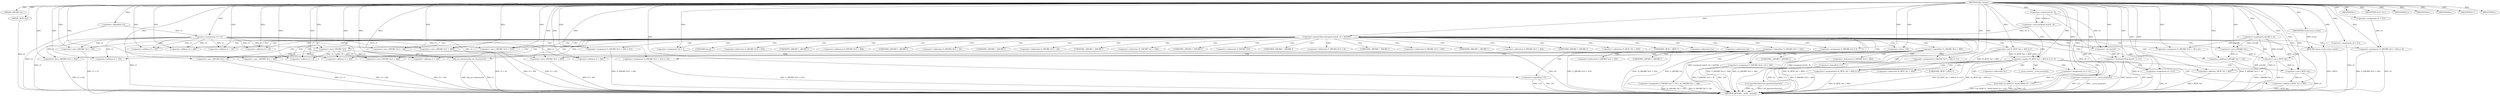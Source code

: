 digraph tftp_connect {  
"1000113" [label = "(METHOD,tftp_connect)" ]
"1000310" [label = "(METHOD_RETURN,__int64 __fastcall)" ]
"1000114" [label = "(PARAM,_QWORD *a1)" ]
"1000115" [label = "(PARAM,_BYTE *a2)" ]
"1000129" [label = "(<operator>.assignment,a1[148] = v4)" ]
"1000135" [label = "(<operator>.logicalNot,!v4)" ]
"1000137" [label = "(IDENTIFIER,L,)" ]
"1000138" [label = "(<operator>.assignment,v5 = v4)" ]
"1000142" [label = "(IDENTIFIER,v6,if ( v6 ))" ]
"1000144" [label = "(IDENTIFIER,L,)" ]
"1000146" [label = "(<operator>.greaterThan,(unsigned int)(v6 - 8) > 0xFFB0)" ]
"1000147" [label = "(<operator>.cast,(unsigned int)(v6 - 8))" ]
"1000149" [label = "(<operator>.subtraction,v6 - 8)" ]
"1000153" [label = "(RETURN,return result;,return result;)" ]
"1000154" [label = "(IDENTIFIER,result,return result;)" ]
"1000156" [label = "(<operator>.lessEqualsThan,(int)v6 <= 511)" ]
"1000157" [label = "(<operator>.cast,(int)v6)" ]
"1000161" [label = "(<operator>.assignment,v9 = 512)" ]
"1000167" [label = "(<operator>.assignment,v8 = 512)" ]
"1000170" [label = "(<operator>.assignment,v9 = 512)" ]
"1000174" [label = "(<operator>.logicalNot,!*(_QWORD *)(v5 + 352))" ]
"1000176" [label = "(<operator>.cast,(_QWORD *)(v5 + 352))" ]
"1000178" [label = "(<operator>.addition,v5 + 352)" ]
"1000182" [label = "(<operator>.assignment,*(_QWORD *)(v5 + 352) = v10)" ]
"1000184" [label = "(<operator>.cast,(_QWORD *)(v5 + 352))" ]
"1000186" [label = "(<operator>.addition,v5 + 352)" ]
"1000191" [label = "(<operator>.logicalNot,!v10)" ]
"1000193" [label = "(IDENTIFIER,L,)" ]
"1000195" [label = "(<operator>.logicalNot,!*(_QWORD *)(v5 + 360))" ]
"1000197" [label = "(<operator>.cast,(_QWORD *)(v5 + 360))" ]
"1000199" [label = "(<operator>.addition,v5 + 360)" ]
"1000203" [label = "(<operator>.assignment,*(_QWORD *)(v5 + 360) = v11)" ]
"1000205" [label = "(<operator>.cast,(_QWORD *)(v5 + 360))" ]
"1000207" [label = "(<operator>.addition,v5 + 360)" ]
"1000212" [label = "(<operator>.logicalNot,!v11)" ]
"1000214" [label = "(IDENTIFIER,L,)" ]
"1000215" [label = "(<operator>.assignment,*(_QWORD *)(v5 + 16) = a1)" ]
"1000217" [label = "(<operator>.cast,(_QWORD *)(v5 + 16))" ]
"1000219" [label = "(<operator>.addition,v5 + 16)" ]
"1000223" [label = "(<operator>.assignment,*(_DWORD *)(v5 + 24) = *((_DWORD *)a1 + 156))" ]
"1000225" [label = "(<operator>.cast,(_DWORD *)(v5 + 24))" ]
"1000227" [label = "(<operator>.addition,v5 + 24)" ]
"1000231" [label = "(<operator>.addition,(_DWORD *)a1 + 156)" ]
"1000232" [label = "(<operator>.cast,(_DWORD *)a1)" ]
"1000236" [label = "(<operator>.assignment,*(_DWORD *)v5 = 0)" ]
"1000238" [label = "(<operator>.cast,(_DWORD *)v5)" ]
"1000242" [label = "(<operator>.assignment,*(_DWORD *)(v5 + 8) = -100)" ]
"1000244" [label = "(<operator>.cast,(_DWORD *)(v5 + 8))" ]
"1000246" [label = "(<operator>.addition,v5 + 8)" ]
"1000249" [label = "(<operator>.minus,-100)" ]
"1000251" [label = "(<operator>.assignment,*(_DWORD *)(v5 + 340) = 512)" ]
"1000253" [label = "(<operator>.cast,(_DWORD *)(v5 + 340))" ]
"1000255" [label = "(<operator>.addition,v5 + 340)" ]
"1000259" [label = "(<operator>.assignment,*(_DWORD *)(v5 + 344) = v8)" ]
"1000261" [label = "(<operator>.cast,(_DWORD *)(v5 + 344))" ]
"1000263" [label = "(<operator>.addition,v5 + 344)" ]
"1000267" [label = "(tftp_set_timeouts,tftp_set_timeouts(v5))" ]
"1000270" [label = "(<operator>.equals,(*((_BYTE *)a1 + 895) & 2) == 0)" ]
"1000271" [label = "(<operator>.and,*((_BYTE *)a1 + 895) & 2)" ]
"1000273" [label = "(<operator>.addition,(_BYTE *)a1 + 895)" ]
"1000274" [label = "(<operator>.cast,(_BYTE *)a1)" ]
"1000282" [label = "(<operator>.assignment,v12 = *a1)" ]
"1000286" [label = "(<operator>.assignment,v13 = __errno_location())" ]
"1000289" [label = "(Curl_failf,Curl_failf(v12, \"bind() failed; %s\", v14))" ]
"1000293" [label = "(IDENTIFIER,L,)" ]
"1000294" [label = "(<operators>.assignmentOr,*((_BYTE *)a1 + 895) |= 2u)" ]
"1000296" [label = "(<operator>.addition,(_BYTE *)a1 + 895)" ]
"1000297" [label = "(<operator>.cast,(_BYTE *)a1)" ]
"1000302" [label = "(Curl_pgrsStartNow,Curl_pgrsStartNow(*a1))" ]
"1000305" [label = "(<operator>.assignment,*a2 = 1)" ]
"1000309" [label = "(IDENTIFIER,L,)" ]
"1000158" [label = "(UNKNOWN,int,int)" ]
"1000175" [label = "(<operator>.indirection,*(_QWORD *)(v5 + 352))" ]
"1000177" [label = "(UNKNOWN,_QWORD *,_QWORD *)" ]
"1000183" [label = "(<operator>.indirection,*(_QWORD *)(v5 + 352))" ]
"1000185" [label = "(UNKNOWN,_QWORD *,_QWORD *)" ]
"1000196" [label = "(<operator>.indirection,*(_QWORD *)(v5 + 360))" ]
"1000198" [label = "(UNKNOWN,_QWORD *,_QWORD *)" ]
"1000204" [label = "(<operator>.indirection,*(_QWORD *)(v5 + 360))" ]
"1000206" [label = "(UNKNOWN,_QWORD *,_QWORD *)" ]
"1000216" [label = "(<operator>.indirection,*(_QWORD *)(v5 + 16))" ]
"1000218" [label = "(UNKNOWN,_QWORD *,_QWORD *)" ]
"1000224" [label = "(<operator>.indirection,*(_DWORD *)(v5 + 24))" ]
"1000226" [label = "(UNKNOWN,_DWORD *,_DWORD *)" ]
"1000230" [label = "(<operator>.indirection,*((_DWORD *)a1 + 156))" ]
"1000233" [label = "(UNKNOWN,_DWORD *,_DWORD *)" ]
"1000237" [label = "(<operator>.indirection,*(_DWORD *)v5)" ]
"1000239" [label = "(UNKNOWN,_DWORD *,_DWORD *)" ]
"1000243" [label = "(<operator>.indirection,*(_DWORD *)(v5 + 8))" ]
"1000245" [label = "(UNKNOWN,_DWORD *,_DWORD *)" ]
"1000252" [label = "(<operator>.indirection,*(_DWORD *)(v5 + 340))" ]
"1000254" [label = "(UNKNOWN,_DWORD *,_DWORD *)" ]
"1000260" [label = "(<operator>.indirection,*(_DWORD *)(v5 + 344))" ]
"1000262" [label = "(UNKNOWN,_DWORD *,_DWORD *)" ]
"1000272" [label = "(<operator>.indirection,*((_BYTE *)a1 + 895))" ]
"1000275" [label = "(UNKNOWN,_BYTE *,_BYTE *)" ]
"1000284" [label = "(<operator>.indirection,*a1)" ]
"1000288" [label = "(__errno_location,__errno_location())" ]
"1000295" [label = "(<operator>.indirection,*((_BYTE *)a1 + 895))" ]
"1000298" [label = "(UNKNOWN,_BYTE *,_BYTE *)" ]
"1000303" [label = "(<operator>.indirection,*a1)" ]
"1000306" [label = "(<operator>.indirection,*a2)" ]
  "1000174" -> "1000310"  [ label = "DDG: !*(_QWORD *)(v5 + 352)"] 
  "1000289" -> "1000310"  [ label = "DDG: v12"] 
  "1000242" -> "1000310"  [ label = "DDG: -100"] 
  "1000170" -> "1000310"  [ label = "DDG: v9"] 
  "1000138" -> "1000310"  [ label = "DDG: v4"] 
  "1000195" -> "1000310"  [ label = "DDG: !*(_QWORD *)(v5 + 360)"] 
  "1000146" -> "1000310"  [ label = "DDG: (unsigned int)(v6 - 8) > 0xFFB0"] 
  "1000212" -> "1000310"  [ label = "DDG: !v11"] 
  "1000259" -> "1000310"  [ label = "DDG: *(_DWORD *)(v5 + 344)"] 
  "1000289" -> "1000310"  [ label = "DDG: Curl_failf(v12, \"bind() failed; %s\", v14)"] 
  "1000242" -> "1000310"  [ label = "DDG: *(_DWORD *)(v5 + 8)"] 
  "1000267" -> "1000310"  [ label = "DDG: tftp_set_timeouts(v5)"] 
  "1000294" -> "1000310"  [ label = "DDG: *((_BYTE *)a1 + 895)"] 
  "1000191" -> "1000310"  [ label = "DDG: !v10"] 
  "1000197" -> "1000310"  [ label = "DDG: v5 + 360"] 
  "1000138" -> "1000310"  [ label = "DDG: v5"] 
  "1000212" -> "1000310"  [ label = "DDG: v11"] 
  "1000176" -> "1000310"  [ label = "DDG: v5 + 352"] 
  "1000223" -> "1000310"  [ label = "DDG: *((_DWORD *)a1 + 156)"] 
  "1000244" -> "1000310"  [ label = "DDG: v5 + 8"] 
  "1000156" -> "1000310"  [ label = "DDG: (int)v6"] 
  "1000273" -> "1000310"  [ label = "DDG: (_BYTE *)a1"] 
  "1000129" -> "1000310"  [ label = "DDG: a1[148]"] 
  "1000271" -> "1000310"  [ label = "DDG: *((_BYTE *)a1 + 895)"] 
  "1000270" -> "1000310"  [ label = "DDG: (*((_BYTE *)a1 + 895) & 2) == 0"] 
  "1000259" -> "1000310"  [ label = "DDG: v8"] 
  "1000225" -> "1000310"  [ label = "DDG: v5 + 24"] 
  "1000302" -> "1000310"  [ label = "DDG: Curl_pgrsStartNow(*a1)"] 
  "1000267" -> "1000310"  [ label = "DDG: v5"] 
  "1000182" -> "1000310"  [ label = "DDG: *(_QWORD *)(v5 + 352)"] 
  "1000289" -> "1000310"  [ label = "DDG: v14"] 
  "1000223" -> "1000310"  [ label = "DDG: *(_DWORD *)(v5 + 24)"] 
  "1000149" -> "1000310"  [ label = "DDG: v6"] 
  "1000147" -> "1000310"  [ label = "DDG: v6 - 8"] 
  "1000146" -> "1000310"  [ label = "DDG: (unsigned int)(v6 - 8)"] 
  "1000203" -> "1000310"  [ label = "DDG: *(_QWORD *)(v5 + 360)"] 
  "1000236" -> "1000310"  [ label = "DDG: *(_DWORD *)v5"] 
  "1000115" -> "1000310"  [ label = "DDG: a2"] 
  "1000270" -> "1000310"  [ label = "DDG: *((_BYTE *)a1 + 895) & 2"] 
  "1000261" -> "1000310"  [ label = "DDG: v5 + 344"] 
  "1000231" -> "1000310"  [ label = "DDG: (_DWORD *)a1"] 
  "1000253" -> "1000310"  [ label = "DDG: v5 + 340"] 
  "1000205" -> "1000310"  [ label = "DDG: v5 + 360"] 
  "1000157" -> "1000310"  [ label = "DDG: v6"] 
  "1000286" -> "1000310"  [ label = "DDG: __errno_location()"] 
  "1000302" -> "1000310"  [ label = "DDG: *a1"] 
  "1000251" -> "1000310"  [ label = "DDG: *(_DWORD *)(v5 + 340)"] 
  "1000286" -> "1000310"  [ label = "DDG: v13"] 
  "1000135" -> "1000310"  [ label = "DDG: !v4"] 
  "1000191" -> "1000310"  [ label = "DDG: v10"] 
  "1000156" -> "1000310"  [ label = "DDG: (int)v6 <= 511"] 
  "1000305" -> "1000310"  [ label = "DDG: *a2"] 
  "1000195" -> "1000310"  [ label = "DDG: *(_QWORD *)(v5 + 360)"] 
  "1000297" -> "1000310"  [ label = "DDG: a1"] 
  "1000215" -> "1000310"  [ label = "DDG: *(_QWORD *)(v5 + 16)"] 
  "1000174" -> "1000310"  [ label = "DDG: *(_QWORD *)(v5 + 352)"] 
  "1000274" -> "1000310"  [ label = "DDG: a1"] 
  "1000296" -> "1000310"  [ label = "DDG: (_BYTE *)a1"] 
  "1000217" -> "1000310"  [ label = "DDG: v5 + 16"] 
  "1000161" -> "1000310"  [ label = "DDG: v9"] 
  "1000184" -> "1000310"  [ label = "DDG: v5 + 352"] 
  "1000153" -> "1000310"  [ label = "DDG: <RET>"] 
  "1000113" -> "1000114"  [ label = "DDG: "] 
  "1000113" -> "1000115"  [ label = "DDG: "] 
  "1000113" -> "1000129"  [ label = "DDG: "] 
  "1000113" -> "1000135"  [ label = "DDG: "] 
  "1000113" -> "1000137"  [ label = "DDG: "] 
  "1000135" -> "1000138"  [ label = "DDG: v4"] 
  "1000113" -> "1000138"  [ label = "DDG: "] 
  "1000113" -> "1000142"  [ label = "DDG: "] 
  "1000113" -> "1000144"  [ label = "DDG: "] 
  "1000147" -> "1000146"  [ label = "DDG: v6 - 8"] 
  "1000149" -> "1000147"  [ label = "DDG: v6"] 
  "1000149" -> "1000147"  [ label = "DDG: 8"] 
  "1000113" -> "1000149"  [ label = "DDG: "] 
  "1000113" -> "1000146"  [ label = "DDG: "] 
  "1000154" -> "1000153"  [ label = "DDG: result"] 
  "1000113" -> "1000153"  [ label = "DDG: "] 
  "1000113" -> "1000154"  [ label = "DDG: "] 
  "1000157" -> "1000156"  [ label = "DDG: v6"] 
  "1000149" -> "1000157"  [ label = "DDG: v6"] 
  "1000113" -> "1000157"  [ label = "DDG: "] 
  "1000113" -> "1000156"  [ label = "DDG: "] 
  "1000113" -> "1000161"  [ label = "DDG: "] 
  "1000113" -> "1000167"  [ label = "DDG: "] 
  "1000113" -> "1000170"  [ label = "DDG: "] 
  "1000138" -> "1000176"  [ label = "DDG: v5"] 
  "1000113" -> "1000176"  [ label = "DDG: "] 
  "1000138" -> "1000178"  [ label = "DDG: v5"] 
  "1000113" -> "1000178"  [ label = "DDG: "] 
  "1000113" -> "1000182"  [ label = "DDG: "] 
  "1000113" -> "1000184"  [ label = "DDG: "] 
  "1000138" -> "1000184"  [ label = "DDG: v5"] 
  "1000113" -> "1000186"  [ label = "DDG: "] 
  "1000138" -> "1000186"  [ label = "DDG: v5"] 
  "1000113" -> "1000191"  [ label = "DDG: "] 
  "1000113" -> "1000193"  [ label = "DDG: "] 
  "1000113" -> "1000197"  [ label = "DDG: "] 
  "1000138" -> "1000197"  [ label = "DDG: v5"] 
  "1000113" -> "1000199"  [ label = "DDG: "] 
  "1000138" -> "1000199"  [ label = "DDG: v5"] 
  "1000113" -> "1000203"  [ label = "DDG: "] 
  "1000113" -> "1000205"  [ label = "DDG: "] 
  "1000138" -> "1000205"  [ label = "DDG: v5"] 
  "1000113" -> "1000207"  [ label = "DDG: "] 
  "1000138" -> "1000207"  [ label = "DDG: v5"] 
  "1000113" -> "1000212"  [ label = "DDG: "] 
  "1000113" -> "1000214"  [ label = "DDG: "] 
  "1000129" -> "1000215"  [ label = "DDG: a1[148]"] 
  "1000113" -> "1000215"  [ label = "DDG: "] 
  "1000113" -> "1000217"  [ label = "DDG: "] 
  "1000138" -> "1000217"  [ label = "DDG: v5"] 
  "1000113" -> "1000219"  [ label = "DDG: "] 
  "1000138" -> "1000219"  [ label = "DDG: v5"] 
  "1000113" -> "1000225"  [ label = "DDG: "] 
  "1000138" -> "1000225"  [ label = "DDG: v5"] 
  "1000113" -> "1000227"  [ label = "DDG: "] 
  "1000138" -> "1000227"  [ label = "DDG: v5"] 
  "1000232" -> "1000231"  [ label = "DDG: a1"] 
  "1000129" -> "1000232"  [ label = "DDG: a1[148]"] 
  "1000113" -> "1000232"  [ label = "DDG: "] 
  "1000113" -> "1000231"  [ label = "DDG: "] 
  "1000113" -> "1000236"  [ label = "DDG: "] 
  "1000113" -> "1000238"  [ label = "DDG: "] 
  "1000138" -> "1000238"  [ label = "DDG: v5"] 
  "1000249" -> "1000242"  [ label = "DDG: 100"] 
  "1000238" -> "1000244"  [ label = "DDG: v5"] 
  "1000113" -> "1000244"  [ label = "DDG: "] 
  "1000238" -> "1000246"  [ label = "DDG: v5"] 
  "1000113" -> "1000246"  [ label = "DDG: "] 
  "1000113" -> "1000249"  [ label = "DDG: "] 
  "1000113" -> "1000251"  [ label = "DDG: "] 
  "1000113" -> "1000253"  [ label = "DDG: "] 
  "1000238" -> "1000253"  [ label = "DDG: v5"] 
  "1000113" -> "1000255"  [ label = "DDG: "] 
  "1000238" -> "1000255"  [ label = "DDG: v5"] 
  "1000167" -> "1000259"  [ label = "DDG: v8"] 
  "1000113" -> "1000259"  [ label = "DDG: "] 
  "1000113" -> "1000261"  [ label = "DDG: "] 
  "1000238" -> "1000261"  [ label = "DDG: v5"] 
  "1000113" -> "1000263"  [ label = "DDG: "] 
  "1000238" -> "1000263"  [ label = "DDG: v5"] 
  "1000113" -> "1000267"  [ label = "DDG: "] 
  "1000238" -> "1000267"  [ label = "DDG: v5"] 
  "1000271" -> "1000270"  [ label = "DDG: *((_BYTE *)a1 + 895)"] 
  "1000271" -> "1000270"  [ label = "DDG: 2"] 
  "1000274" -> "1000273"  [ label = "DDG: a1"] 
  "1000232" -> "1000274"  [ label = "DDG: a1"] 
  "1000129" -> "1000274"  [ label = "DDG: a1[148]"] 
  "1000113" -> "1000274"  [ label = "DDG: "] 
  "1000113" -> "1000273"  [ label = "DDG: "] 
  "1000113" -> "1000271"  [ label = "DDG: "] 
  "1000113" -> "1000270"  [ label = "DDG: "] 
  "1000113" -> "1000282"  [ label = "DDG: "] 
  "1000113" -> "1000286"  [ label = "DDG: "] 
  "1000282" -> "1000289"  [ label = "DDG: v12"] 
  "1000113" -> "1000289"  [ label = "DDG: "] 
  "1000113" -> "1000293"  [ label = "DDG: "] 
  "1000113" -> "1000294"  [ label = "DDG: "] 
  "1000271" -> "1000294"  [ label = "DDG: *((_BYTE *)a1 + 895)"] 
  "1000297" -> "1000296"  [ label = "DDG: a1"] 
  "1000129" -> "1000297"  [ label = "DDG: a1[148]"] 
  "1000274" -> "1000297"  [ label = "DDG: a1"] 
  "1000113" -> "1000297"  [ label = "DDG: "] 
  "1000113" -> "1000296"  [ label = "DDG: "] 
  "1000113" -> "1000305"  [ label = "DDG: "] 
  "1000113" -> "1000309"  [ label = "DDG: "] 
  "1000146" -> "1000176"  [ label = "CDG: "] 
  "1000146" -> "1000175"  [ label = "CDG: "] 
  "1000146" -> "1000174"  [ label = "CDG: "] 
  "1000146" -> "1000178"  [ label = "CDG: "] 
  "1000146" -> "1000177"  [ label = "CDG: "] 
  "1000146" -> "1000199"  [ label = "CDG: "] 
  "1000146" -> "1000198"  [ label = "CDG: "] 
  "1000146" -> "1000197"  [ label = "CDG: "] 
  "1000146" -> "1000196"  [ label = "CDG: "] 
  "1000146" -> "1000195"  [ label = "CDG: "] 
  "1000146" -> "1000224"  [ label = "CDG: "] 
  "1000146" -> "1000223"  [ label = "CDG: "] 
  "1000146" -> "1000219"  [ label = "CDG: "] 
  "1000146" -> "1000218"  [ label = "CDG: "] 
  "1000146" -> "1000217"  [ label = "CDG: "] 
  "1000146" -> "1000216"  [ label = "CDG: "] 
  "1000146" -> "1000215"  [ label = "CDG: "] 
  "1000146" -> "1000239"  [ label = "CDG: "] 
  "1000146" -> "1000238"  [ label = "CDG: "] 
  "1000146" -> "1000237"  [ label = "CDG: "] 
  "1000146" -> "1000236"  [ label = "CDG: "] 
  "1000146" -> "1000233"  [ label = "CDG: "] 
  "1000146" -> "1000232"  [ label = "CDG: "] 
  "1000146" -> "1000231"  [ label = "CDG: "] 
  "1000146" -> "1000230"  [ label = "CDG: "] 
  "1000146" -> "1000227"  [ label = "CDG: "] 
  "1000146" -> "1000226"  [ label = "CDG: "] 
  "1000146" -> "1000225"  [ label = "CDG: "] 
  "1000146" -> "1000255"  [ label = "CDG: "] 
  "1000146" -> "1000254"  [ label = "CDG: "] 
  "1000146" -> "1000253"  [ label = "CDG: "] 
  "1000146" -> "1000252"  [ label = "CDG: "] 
  "1000146" -> "1000251"  [ label = "CDG: "] 
  "1000146" -> "1000249"  [ label = "CDG: "] 
  "1000146" -> "1000246"  [ label = "CDG: "] 
  "1000146" -> "1000245"  [ label = "CDG: "] 
  "1000146" -> "1000244"  [ label = "CDG: "] 
  "1000146" -> "1000243"  [ label = "CDG: "] 
  "1000146" -> "1000242"  [ label = "CDG: "] 
  "1000146" -> "1000272"  [ label = "CDG: "] 
  "1000146" -> "1000271"  [ label = "CDG: "] 
  "1000146" -> "1000270"  [ label = "CDG: "] 
  "1000146" -> "1000267"  [ label = "CDG: "] 
  "1000146" -> "1000263"  [ label = "CDG: "] 
  "1000146" -> "1000262"  [ label = "CDG: "] 
  "1000146" -> "1000261"  [ label = "CDG: "] 
  "1000146" -> "1000260"  [ label = "CDG: "] 
  "1000146" -> "1000259"  [ label = "CDG: "] 
  "1000146" -> "1000275"  [ label = "CDG: "] 
  "1000146" -> "1000274"  [ label = "CDG: "] 
  "1000146" -> "1000273"  [ label = "CDG: "] 
  "1000146" -> "1000303"  [ label = "CDG: "] 
  "1000146" -> "1000302"  [ label = "CDG: "] 
  "1000146" -> "1000306"  [ label = "CDG: "] 
  "1000146" -> "1000305"  [ label = "CDG: "] 
  "1000146" -> "1000158"  [ label = "CDG: "] 
  "1000146" -> "1000157"  [ label = "CDG: "] 
  "1000146" -> "1000156"  [ label = "CDG: "] 
  "1000146" -> "1000153"  [ label = "CDG: "] 
  "1000156" -> "1000161"  [ label = "CDG: "] 
  "1000174" -> "1000191"  [ label = "CDG: "] 
  "1000174" -> "1000186"  [ label = "CDG: "] 
  "1000174" -> "1000185"  [ label = "CDG: "] 
  "1000174" -> "1000184"  [ label = "CDG: "] 
  "1000174" -> "1000183"  [ label = "CDG: "] 
  "1000174" -> "1000182"  [ label = "CDG: "] 
  "1000195" -> "1000207"  [ label = "CDG: "] 
  "1000195" -> "1000206"  [ label = "CDG: "] 
  "1000195" -> "1000205"  [ label = "CDG: "] 
  "1000195" -> "1000204"  [ label = "CDG: "] 
  "1000195" -> "1000203"  [ label = "CDG: "] 
  "1000195" -> "1000212"  [ label = "CDG: "] 
  "1000270" -> "1000288"  [ label = "CDG: "] 
  "1000270" -> "1000286"  [ label = "CDG: "] 
  "1000270" -> "1000284"  [ label = "CDG: "] 
  "1000270" -> "1000282"  [ label = "CDG: "] 
  "1000270" -> "1000298"  [ label = "CDG: "] 
  "1000270" -> "1000297"  [ label = "CDG: "] 
  "1000270" -> "1000296"  [ label = "CDG: "] 
  "1000270" -> "1000295"  [ label = "CDG: "] 
  "1000270" -> "1000294"  [ label = "CDG: "] 
  "1000270" -> "1000289"  [ label = "CDG: "] 
}
